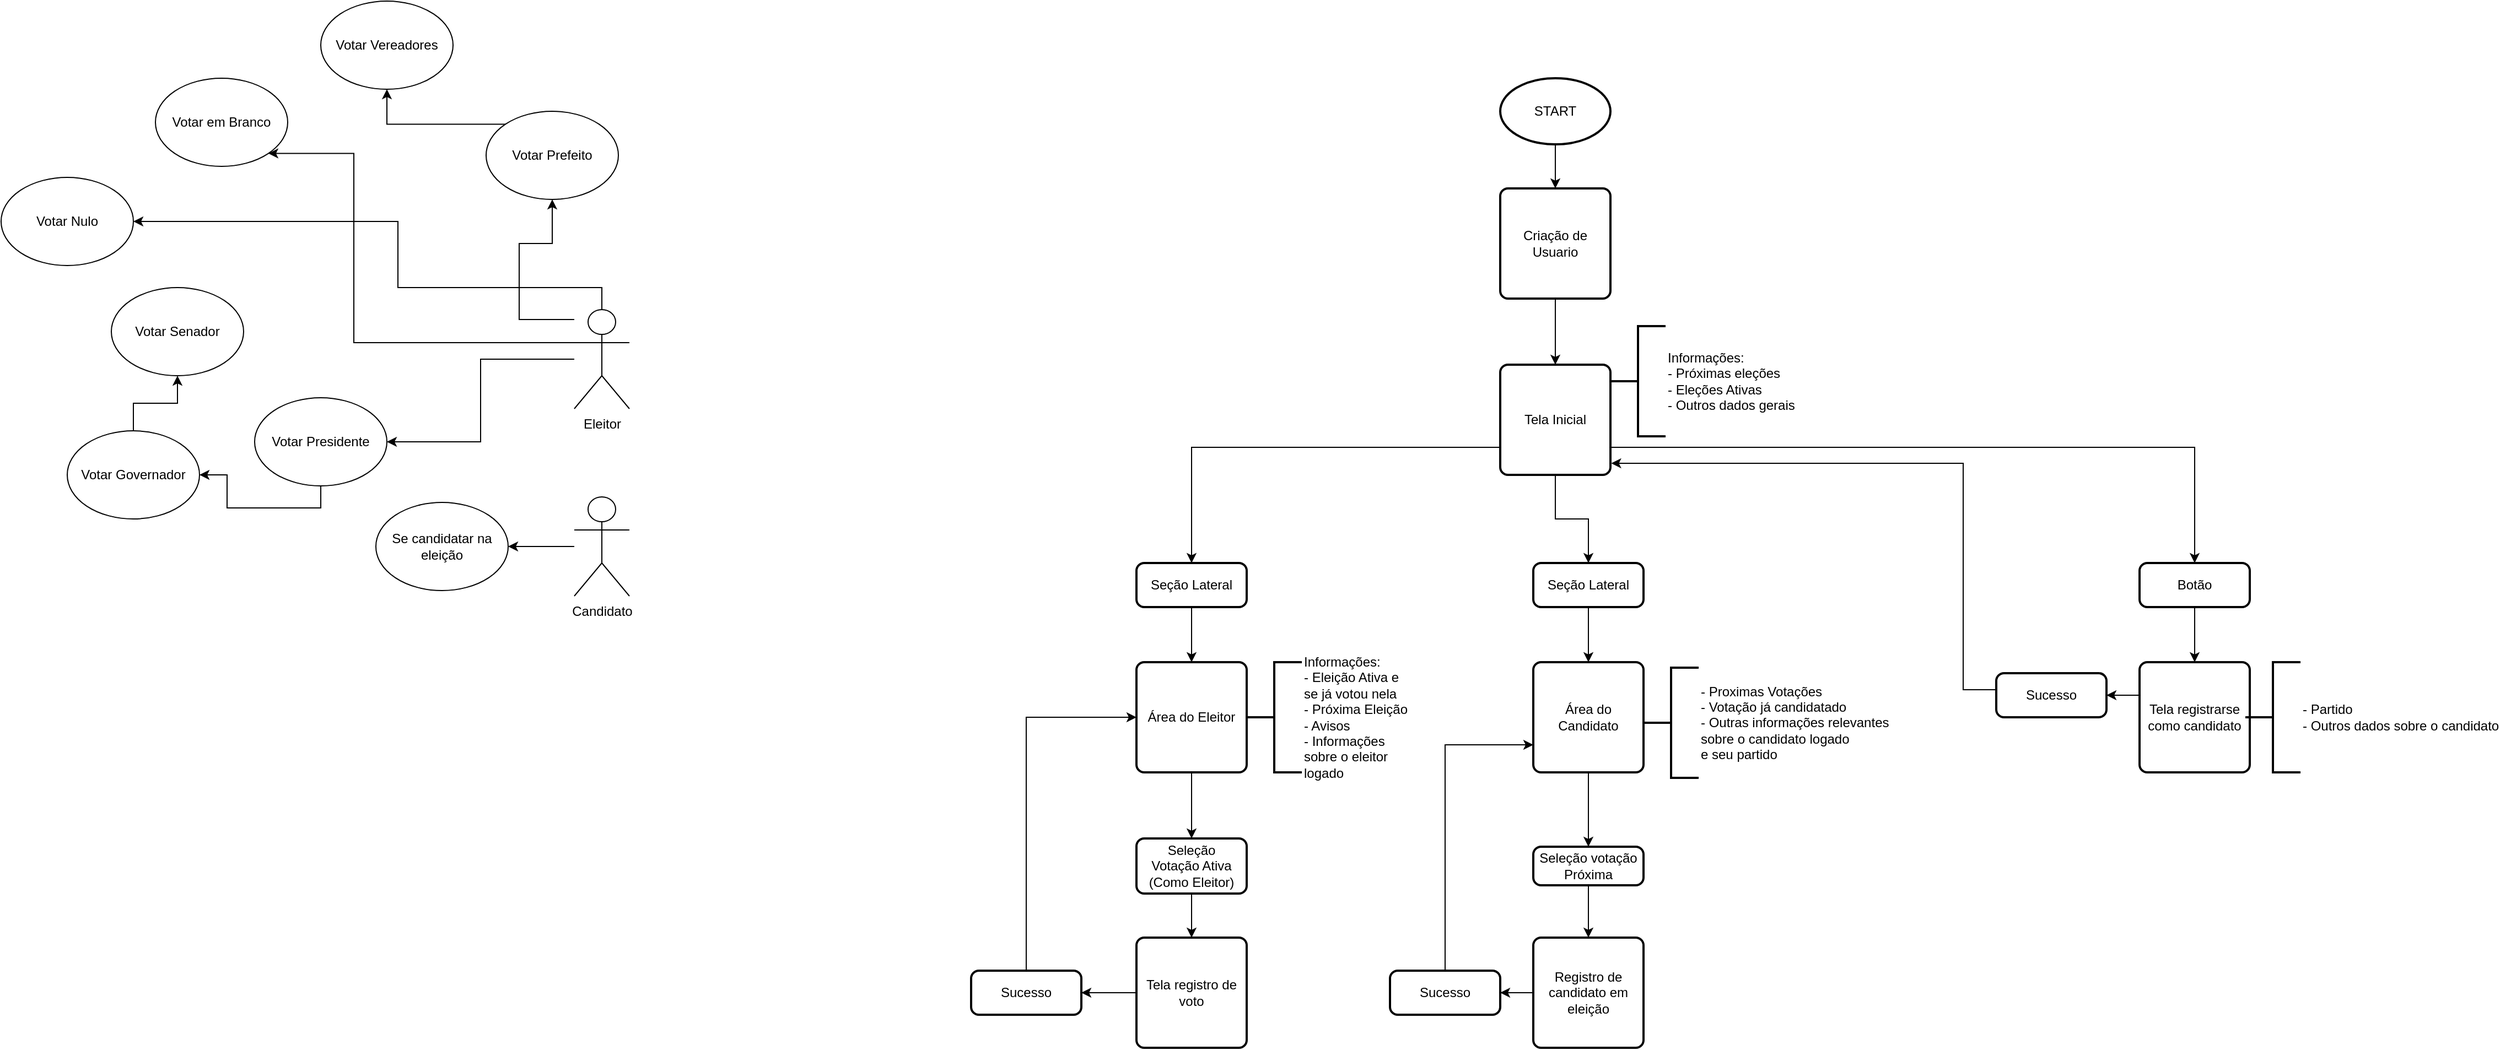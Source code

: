 <mxfile version="22.1.22" type="embed">
  <diagram id="23iRSUPoRavnBvh4doch" name="Page-1">
    <mxGraphModel dx="1719" dy="1697" grid="1" gridSize="10" guides="1" tooltips="1" connect="1" arrows="1" fold="1" page="1" pageScale="1" pageWidth="827" pageHeight="1169" math="0" shadow="0">
      <root>
        <mxCell id="0" />
        <mxCell id="1" parent="0" />
        <mxCell id="26" style="edgeStyle=orthogonalEdgeStyle;rounded=0;orthogonalLoop=1;jettySize=auto;html=1;entryX=0.5;entryY=0;entryDx=0;entryDy=0;" parent="1" source="2" edge="1">
          <mxGeometry relative="1" as="geometry">
            <mxPoint x="640" y="100" as="targetPoint" />
          </mxGeometry>
        </mxCell>
        <mxCell id="2" value="START" style="strokeWidth=2;html=1;shape=mxgraph.flowchart.start_1;whiteSpace=wrap;" parent="1" vertex="1">
          <mxGeometry x="590" width="100" height="60" as="geometry" />
        </mxCell>
        <mxCell id="9" style="edgeStyle=orthogonalEdgeStyle;rounded=0;orthogonalLoop=1;jettySize=auto;html=1;entryX=1;entryY=0.5;entryDx=0;entryDy=0;exitX=0.5;exitY=1;exitDx=0;exitDy=0;" parent="1" source="8" target="11" edge="1">
          <mxGeometry relative="1" as="geometry">
            <mxPoint x="-270" y="330" as="sourcePoint" />
            <mxPoint x="-330" y="330" as="targetPoint" />
          </mxGeometry>
        </mxCell>
        <mxCell id="18" style="edgeStyle=orthogonalEdgeStyle;rounded=0;orthogonalLoop=1;jettySize=auto;html=1;entryX=0.5;entryY=1;entryDx=0;entryDy=0;" parent="1" source="3" target="17" edge="1">
          <mxGeometry relative="1" as="geometry">
            <Array as="points">
              <mxPoint x="-300" y="219" />
              <mxPoint x="-300" y="150" />
              <mxPoint x="-270" y="150" />
            </Array>
          </mxGeometry>
        </mxCell>
        <mxCell id="23" style="edgeStyle=orthogonalEdgeStyle;rounded=0;orthogonalLoop=1;jettySize=auto;html=1;exitX=0;exitY=0.333;exitDx=0;exitDy=0;exitPerimeter=0;entryX=1;entryY=1;entryDx=0;entryDy=0;" parent="1" source="3" target="21" edge="1">
          <mxGeometry relative="1" as="geometry">
            <Array as="points">
              <mxPoint x="-450" y="240" />
              <mxPoint x="-450" y="68" />
            </Array>
          </mxGeometry>
        </mxCell>
        <mxCell id="24" style="edgeStyle=orthogonalEdgeStyle;rounded=0;orthogonalLoop=1;jettySize=auto;html=1;entryX=1;entryY=0.5;entryDx=0;entryDy=0;" parent="1" source="3" target="22" edge="1">
          <mxGeometry relative="1" as="geometry">
            <Array as="points">
              <mxPoint x="-225" y="190" />
              <mxPoint x="-410" y="190" />
              <mxPoint x="-410" y="130" />
            </Array>
          </mxGeometry>
        </mxCell>
        <mxCell id="3" value="Eleitor" style="shape=umlActor;verticalLabelPosition=bottom;verticalAlign=top;html=1;outlineConnect=0;" parent="1" vertex="1">
          <mxGeometry x="-250" y="210" width="50" height="90" as="geometry" />
        </mxCell>
        <mxCell id="7" style="edgeStyle=orthogonalEdgeStyle;rounded=0;orthogonalLoop=1;jettySize=auto;html=1;entryX=1;entryY=0.5;entryDx=0;entryDy=0;" parent="1" source="4" target="6" edge="1">
          <mxGeometry relative="1" as="geometry" />
        </mxCell>
        <mxCell id="4" value="Candidato" style="shape=umlActor;verticalLabelPosition=bottom;verticalAlign=top;html=1;outlineConnect=0;" parent="1" vertex="1">
          <mxGeometry x="-250" y="380" width="50" height="90" as="geometry" />
        </mxCell>
        <mxCell id="6" value="Se candidatar na&lt;br&gt;eleição" style="ellipse;whiteSpace=wrap;html=1;" parent="1" vertex="1">
          <mxGeometry x="-430" y="385" width="120" height="80" as="geometry" />
        </mxCell>
        <mxCell id="8" value="Votar Presidente" style="ellipse;whiteSpace=wrap;html=1;" parent="1" vertex="1">
          <mxGeometry x="-540" y="290" width="120" height="80" as="geometry" />
        </mxCell>
        <mxCell id="10" value="Votar Senador" style="ellipse;whiteSpace=wrap;html=1;" parent="1" vertex="1">
          <mxGeometry x="-670" y="190" width="120" height="80" as="geometry" />
        </mxCell>
        <mxCell id="16" style="edgeStyle=orthogonalEdgeStyle;rounded=0;orthogonalLoop=1;jettySize=auto;html=1;entryX=0.5;entryY=1;entryDx=0;entryDy=0;" parent="1" source="11" target="10" edge="1">
          <mxGeometry relative="1" as="geometry" />
        </mxCell>
        <mxCell id="11" value="Votar Governador" style="ellipse;whiteSpace=wrap;html=1;" parent="1" vertex="1">
          <mxGeometry x="-710" y="320" width="120" height="80" as="geometry" />
        </mxCell>
        <mxCell id="14" style="edgeStyle=orthogonalEdgeStyle;rounded=0;orthogonalLoop=1;jettySize=auto;html=1;entryX=1;entryY=0.5;entryDx=0;entryDy=0;" parent="1" source="3" target="8" edge="1">
          <mxGeometry relative="1" as="geometry">
            <mxPoint x="-230" y="275" as="sourcePoint" />
            <mxPoint x="-290" y="275" as="targetPoint" />
          </mxGeometry>
        </mxCell>
        <mxCell id="20" style="edgeStyle=orthogonalEdgeStyle;rounded=0;orthogonalLoop=1;jettySize=auto;html=1;exitX=0;exitY=0;exitDx=0;exitDy=0;entryX=0.5;entryY=1;entryDx=0;entryDy=0;" parent="1" source="17" target="19" edge="1">
          <mxGeometry relative="1" as="geometry" />
        </mxCell>
        <mxCell id="17" value="Votar Prefeito" style="ellipse;whiteSpace=wrap;html=1;" parent="1" vertex="1">
          <mxGeometry x="-330" y="30" width="120" height="80" as="geometry" />
        </mxCell>
        <mxCell id="19" value="Votar Vereadores" style="ellipse;whiteSpace=wrap;html=1;" parent="1" vertex="1">
          <mxGeometry x="-480" y="-70" width="120" height="80" as="geometry" />
        </mxCell>
        <mxCell id="21" value="Votar em Branco" style="ellipse;whiteSpace=wrap;html=1;" parent="1" vertex="1">
          <mxGeometry x="-630" width="120" height="80" as="geometry" />
        </mxCell>
        <mxCell id="22" value="Votar Nulo" style="ellipse;whiteSpace=wrap;html=1;" parent="1" vertex="1">
          <mxGeometry x="-770" y="90" width="120" height="80" as="geometry" />
        </mxCell>
        <mxCell id="27" value="Criação de Usuario" style="rounded=1;whiteSpace=wrap;html=1;absoluteArcSize=1;arcSize=14;strokeWidth=2;" parent="1" vertex="1">
          <mxGeometry x="590" y="100" width="100" height="100" as="geometry" />
        </mxCell>
        <mxCell id="29" style="edgeStyle=orthogonalEdgeStyle;rounded=0;orthogonalLoop=1;jettySize=auto;html=1;entryX=0.5;entryY=0;entryDx=0;entryDy=0;" parent="1" source="27" target="50" edge="1">
          <mxGeometry relative="1" as="geometry" />
        </mxCell>
        <mxCell id="78" style="edgeStyle=orthogonalEdgeStyle;rounded=0;orthogonalLoop=1;jettySize=auto;html=1;exitX=0;exitY=0.75;exitDx=0;exitDy=0;entryX=0.5;entryY=0;entryDx=0;entryDy=0;" edge="1" parent="1" source="50" target="77">
          <mxGeometry relative="1" as="geometry" />
        </mxCell>
        <mxCell id="83" style="edgeStyle=orthogonalEdgeStyle;rounded=0;orthogonalLoop=1;jettySize=auto;html=1;exitX=0.5;exitY=1;exitDx=0;exitDy=0;entryX=0.5;entryY=0;entryDx=0;entryDy=0;" edge="1" parent="1" source="50" target="81">
          <mxGeometry relative="1" as="geometry" />
        </mxCell>
        <mxCell id="84" style="edgeStyle=orthogonalEdgeStyle;rounded=0;orthogonalLoop=1;jettySize=auto;html=1;exitX=1;exitY=0.75;exitDx=0;exitDy=0;entryX=0.5;entryY=0;entryDx=0;entryDy=0;" edge="1" parent="1" source="50" target="82">
          <mxGeometry relative="1" as="geometry" />
        </mxCell>
        <mxCell id="50" value="Tela Inicial" style="rounded=1;whiteSpace=wrap;html=1;absoluteArcSize=1;arcSize=14;strokeWidth=2;" vertex="1" parent="1">
          <mxGeometry x="590" y="260" width="100" height="100" as="geometry" />
        </mxCell>
        <mxCell id="69" style="edgeStyle=orthogonalEdgeStyle;rounded=0;orthogonalLoop=1;jettySize=auto;html=1;exitX=0.5;exitY=1;exitDx=0;exitDy=0;entryX=0.5;entryY=0;entryDx=0;entryDy=0;" edge="1" parent="1" source="54" target="68">
          <mxGeometry relative="1" as="geometry" />
        </mxCell>
        <mxCell id="54" value="Seleção&lt;br&gt;Votação Ativa (Como Eleitor)" style="rounded=1;whiteSpace=wrap;html=1;absoluteArcSize=1;arcSize=14;strokeWidth=2;" vertex="1" parent="1">
          <mxGeometry x="260" y="690" width="100" height="50" as="geometry" />
        </mxCell>
        <mxCell id="97" style="edgeStyle=orthogonalEdgeStyle;rounded=0;orthogonalLoop=1;jettySize=auto;html=1;exitX=0;exitY=0.5;exitDx=0;exitDy=0;entryX=1;entryY=0.5;entryDx=0;entryDy=0;" edge="1" parent="1" source="68" target="96">
          <mxGeometry relative="1" as="geometry" />
        </mxCell>
        <mxCell id="68" value="Tela registro de voto" style="rounded=1;whiteSpace=wrap;html=1;absoluteArcSize=1;arcSize=14;strokeWidth=2;" vertex="1" parent="1">
          <mxGeometry x="260" y="780" width="100" height="100" as="geometry" />
        </mxCell>
        <mxCell id="92" style="edgeStyle=orthogonalEdgeStyle;rounded=0;orthogonalLoop=1;jettySize=auto;html=1;exitX=0.5;exitY=1;exitDx=0;exitDy=0;entryX=0.5;entryY=0;entryDx=0;entryDy=0;" edge="1" parent="1" source="74" target="54">
          <mxGeometry relative="1" as="geometry" />
        </mxCell>
        <mxCell id="74" value="Área do Eleitor" style="rounded=1;whiteSpace=wrap;html=1;absoluteArcSize=1;arcSize=14;strokeWidth=2;" vertex="1" parent="1">
          <mxGeometry x="260" y="530" width="100" height="100" as="geometry" />
        </mxCell>
        <mxCell id="102" style="edgeStyle=orthogonalEdgeStyle;rounded=0;orthogonalLoop=1;jettySize=auto;html=1;exitX=0.5;exitY=1;exitDx=0;exitDy=0;entryX=0.5;entryY=0;entryDx=0;entryDy=0;" edge="1" parent="1" source="75" target="100">
          <mxGeometry relative="1" as="geometry" />
        </mxCell>
        <mxCell id="75" value="Área do Candidato" style="rounded=1;whiteSpace=wrap;html=1;absoluteArcSize=1;arcSize=14;strokeWidth=2;" vertex="1" parent="1">
          <mxGeometry x="620" y="530" width="100" height="100" as="geometry" />
        </mxCell>
        <mxCell id="79" style="edgeStyle=orthogonalEdgeStyle;rounded=0;orthogonalLoop=1;jettySize=auto;html=1;exitX=0.5;exitY=1;exitDx=0;exitDy=0;entryX=0.5;entryY=0;entryDx=0;entryDy=0;" edge="1" parent="1" source="77" target="74">
          <mxGeometry relative="1" as="geometry" />
        </mxCell>
        <mxCell id="77" value="Seção Lateral" style="rounded=1;whiteSpace=wrap;html=1;absoluteArcSize=1;arcSize=14;strokeWidth=2;" vertex="1" parent="1">
          <mxGeometry x="260" y="440" width="100" height="40" as="geometry" />
        </mxCell>
        <mxCell id="85" style="edgeStyle=orthogonalEdgeStyle;rounded=0;orthogonalLoop=1;jettySize=auto;html=1;exitX=0.5;exitY=1;exitDx=0;exitDy=0;entryX=0.5;entryY=0;entryDx=0;entryDy=0;" edge="1" parent="1" source="81" target="75">
          <mxGeometry relative="1" as="geometry" />
        </mxCell>
        <mxCell id="81" value="Seção Lateral" style="rounded=1;whiteSpace=wrap;html=1;absoluteArcSize=1;arcSize=14;strokeWidth=2;" vertex="1" parent="1">
          <mxGeometry x="620" y="440" width="100" height="40" as="geometry" />
        </mxCell>
        <mxCell id="87" style="edgeStyle=orthogonalEdgeStyle;rounded=0;orthogonalLoop=1;jettySize=auto;html=1;exitX=0.5;exitY=1;exitDx=0;exitDy=0;entryX=0.5;entryY=0;entryDx=0;entryDy=0;" edge="1" parent="1" source="82" target="86">
          <mxGeometry relative="1" as="geometry" />
        </mxCell>
        <mxCell id="82" value="Botão" style="rounded=1;whiteSpace=wrap;html=1;absoluteArcSize=1;arcSize=14;strokeWidth=2;" vertex="1" parent="1">
          <mxGeometry x="1170" y="440" width="100" height="40" as="geometry" />
        </mxCell>
        <mxCell id="91" style="edgeStyle=orthogonalEdgeStyle;rounded=0;orthogonalLoop=1;jettySize=auto;html=1;exitX=0;exitY=0.25;exitDx=0;exitDy=0;entryX=1;entryY=0.5;entryDx=0;entryDy=0;" edge="1" parent="1" source="86" target="90">
          <mxGeometry relative="1" as="geometry">
            <Array as="points">
              <mxPoint x="1170" y="560" />
            </Array>
          </mxGeometry>
        </mxCell>
        <mxCell id="86" value="Tela registrarse como candidato" style="rounded=1;whiteSpace=wrap;html=1;absoluteArcSize=1;arcSize=14;strokeWidth=2;" vertex="1" parent="1">
          <mxGeometry x="1170" y="530" width="100" height="100" as="geometry" />
        </mxCell>
        <mxCell id="88" value="Informações:&lt;br&gt;- Próximas eleções&lt;br&gt;- Eleções Ativas&lt;br&gt;- Outros dados gerais" style="strokeWidth=2;html=1;shape=mxgraph.flowchart.annotation_2;align=left;labelPosition=right;pointerEvents=1;" vertex="1" parent="1">
          <mxGeometry x="690" y="225" width="50" height="100" as="geometry" />
        </mxCell>
        <mxCell id="89" style="edgeStyle=orthogonalEdgeStyle;rounded=0;orthogonalLoop=1;jettySize=auto;html=1;entryX=1.007;entryY=0.895;entryDx=0;entryDy=0;entryPerimeter=0;exitX=0;exitY=0.5;exitDx=0;exitDy=0;" edge="1" parent="1" source="90" target="50">
          <mxGeometry relative="1" as="geometry">
            <mxPoint x="800" y="555" as="sourcePoint" />
            <Array as="points">
              <mxPoint x="1040" y="555" />
              <mxPoint x="1010" y="555" />
              <mxPoint x="1010" y="349" />
            </Array>
          </mxGeometry>
        </mxCell>
        <mxCell id="90" value="Sucesso" style="rounded=1;whiteSpace=wrap;html=1;absoluteArcSize=1;arcSize=14;strokeWidth=2;" vertex="1" parent="1">
          <mxGeometry x="1040" y="540" width="100" height="40" as="geometry" />
        </mxCell>
        <mxCell id="93" value="Informações:&lt;br&gt;- Eleição Ativa e&lt;br&gt;se já votou nela&lt;br&gt;- Próxima Eleição&lt;br&gt;- Avisos&lt;br&gt;- Informações&lt;br&gt;sobre o eleitor&lt;br&gt;logado" style="strokeWidth=2;html=1;shape=mxgraph.flowchart.annotation_2;align=left;labelPosition=right;pointerEvents=1;" vertex="1" parent="1">
          <mxGeometry x="360" y="530" width="50" height="100" as="geometry" />
        </mxCell>
        <mxCell id="94" value="- Partido&lt;br&gt;- Outros dados sobre o candidato" style="strokeWidth=2;html=1;shape=mxgraph.flowchart.annotation_2;align=left;labelPosition=right;pointerEvents=1;" vertex="1" parent="1">
          <mxGeometry x="1266" y="530" width="50" height="100" as="geometry" />
        </mxCell>
        <mxCell id="98" style="edgeStyle=orthogonalEdgeStyle;rounded=0;orthogonalLoop=1;jettySize=auto;html=1;exitX=0.5;exitY=0;exitDx=0;exitDy=0;entryX=0;entryY=0.5;entryDx=0;entryDy=0;" edge="1" parent="1" source="96" target="74">
          <mxGeometry relative="1" as="geometry" />
        </mxCell>
        <mxCell id="96" value="Sucesso" style="rounded=1;whiteSpace=wrap;html=1;absoluteArcSize=1;arcSize=14;strokeWidth=2;" vertex="1" parent="1">
          <mxGeometry x="110" y="810" width="100" height="40" as="geometry" />
        </mxCell>
        <mxCell id="99" value="- Proximas Votações&lt;br&gt;- Votação já candidatado&lt;br&gt;- Outras informações relevantes&lt;br&gt;sobre o candidato logado&lt;br&gt;e seu partido" style="strokeWidth=2;html=1;shape=mxgraph.flowchart.annotation_2;align=left;labelPosition=right;pointerEvents=1;" vertex="1" parent="1">
          <mxGeometry x="720" y="535" width="50" height="100" as="geometry" />
        </mxCell>
        <mxCell id="103" style="edgeStyle=orthogonalEdgeStyle;rounded=0;orthogonalLoop=1;jettySize=auto;html=1;exitX=0.5;exitY=1;exitDx=0;exitDy=0;entryX=0.5;entryY=0;entryDx=0;entryDy=0;" edge="1" parent="1" source="100" target="101">
          <mxGeometry relative="1" as="geometry" />
        </mxCell>
        <mxCell id="100" value="Seleção votação&lt;br&gt;Próxima" style="rounded=1;whiteSpace=wrap;html=1;absoluteArcSize=1;arcSize=14;strokeWidth=2;" vertex="1" parent="1">
          <mxGeometry x="620" y="697.5" width="100" height="35" as="geometry" />
        </mxCell>
        <mxCell id="105" style="edgeStyle=orthogonalEdgeStyle;rounded=0;orthogonalLoop=1;jettySize=auto;html=1;exitX=0;exitY=0.5;exitDx=0;exitDy=0;entryX=1;entryY=0.5;entryDx=0;entryDy=0;" edge="1" parent="1" source="101" target="104">
          <mxGeometry relative="1" as="geometry" />
        </mxCell>
        <mxCell id="101" value="Registro de candidato em eleição" style="rounded=1;whiteSpace=wrap;html=1;absoluteArcSize=1;arcSize=14;strokeWidth=2;" vertex="1" parent="1">
          <mxGeometry x="620" y="780" width="100" height="100" as="geometry" />
        </mxCell>
        <mxCell id="106" style="edgeStyle=orthogonalEdgeStyle;rounded=0;orthogonalLoop=1;jettySize=auto;html=1;exitX=0.5;exitY=0;exitDx=0;exitDy=0;entryX=0;entryY=0.75;entryDx=0;entryDy=0;" edge="1" parent="1" source="104" target="75">
          <mxGeometry relative="1" as="geometry" />
        </mxCell>
        <mxCell id="104" value="Sucesso" style="rounded=1;whiteSpace=wrap;html=1;absoluteArcSize=1;arcSize=14;strokeWidth=2;" vertex="1" parent="1">
          <mxGeometry x="490" y="810" width="100" height="40" as="geometry" />
        </mxCell>
      </root>
    </mxGraphModel>
  </diagram>
</mxfile>
